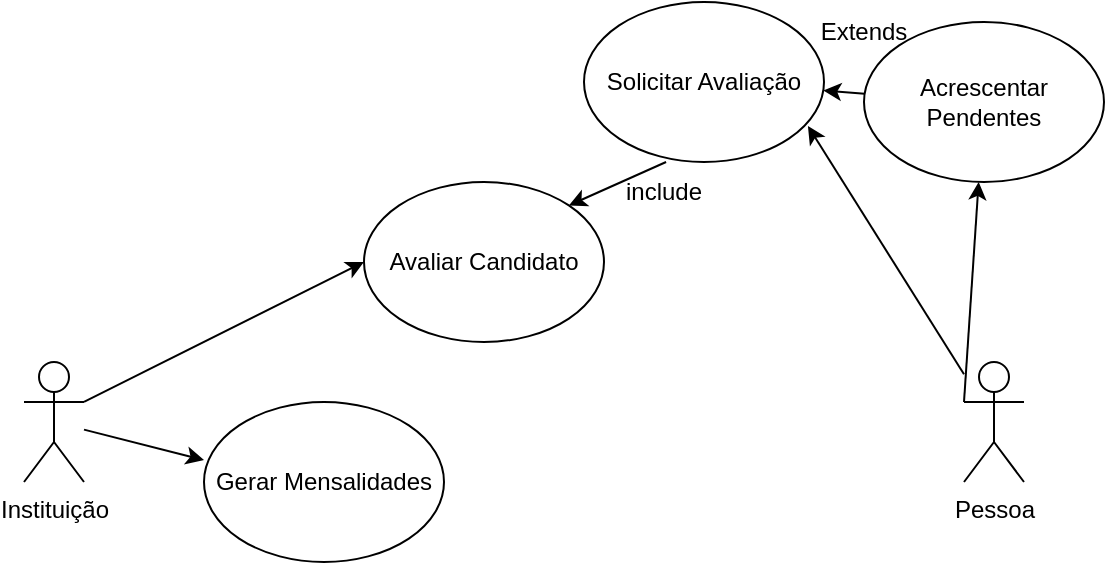 <mxfile version="21.2.6" type="github">
  <diagram name="Página-1" id="FYVW6FhbBVzhqVDmXnn-">
    <mxGraphModel dx="880" dy="484" grid="1" gridSize="10" guides="1" tooltips="1" connect="1" arrows="1" fold="1" page="1" pageScale="1" pageWidth="827" pageHeight="1169" math="0" shadow="0">
      <root>
        <mxCell id="0" />
        <mxCell id="1" parent="0" />
        <mxCell id="Wt9r3CEBOYQ-TrDpD4bI-1" value="Pessoa" style="shape=umlActor;verticalLabelPosition=bottom;verticalAlign=top;html=1;outlineConnect=0;" parent="1" vertex="1">
          <mxGeometry x="520" y="230" width="30" height="60" as="geometry" />
        </mxCell>
        <mxCell id="Wt9r3CEBOYQ-TrDpD4bI-2" value="Solicitar Avaliação" style="ellipse;whiteSpace=wrap;html=1;" parent="1" vertex="1">
          <mxGeometry x="330" y="50" width="120" height="80" as="geometry" />
        </mxCell>
        <mxCell id="Wt9r3CEBOYQ-TrDpD4bI-3" value="Acrescentar Pendentes" style="ellipse;whiteSpace=wrap;html=1;" parent="1" vertex="1">
          <mxGeometry x="470" y="60" width="120" height="80" as="geometry" />
        </mxCell>
        <mxCell id="Wt9r3CEBOYQ-TrDpD4bI-4" value="Instituição" style="shape=umlActor;verticalLabelPosition=bottom;verticalAlign=top;html=1;outlineConnect=0;" parent="1" vertex="1">
          <mxGeometry x="50" y="230" width="30" height="60" as="geometry" />
        </mxCell>
        <mxCell id="Wt9r3CEBOYQ-TrDpD4bI-6" value="Avaliar Candidato" style="ellipse;whiteSpace=wrap;html=1;" parent="1" vertex="1">
          <mxGeometry x="220" y="140" width="120" height="80" as="geometry" />
        </mxCell>
        <mxCell id="Wt9r3CEBOYQ-TrDpD4bI-7" value="Gerar Mensalidades" style="ellipse;whiteSpace=wrap;html=1;" parent="1" vertex="1">
          <mxGeometry x="140" y="250" width="120" height="80" as="geometry" />
        </mxCell>
        <mxCell id="Wt9r3CEBOYQ-TrDpD4bI-8" value="" style="endArrow=classic;html=1;rounded=0;exitX=1;exitY=0.333;exitDx=0;exitDy=0;exitPerimeter=0;entryX=0;entryY=0.5;entryDx=0;entryDy=0;" parent="1" source="Wt9r3CEBOYQ-TrDpD4bI-4" target="Wt9r3CEBOYQ-TrDpD4bI-6" edge="1">
          <mxGeometry width="50" height="50" relative="1" as="geometry">
            <mxPoint x="390" y="270" as="sourcePoint" />
            <mxPoint x="260" y="210" as="targetPoint" />
          </mxGeometry>
        </mxCell>
        <mxCell id="Wt9r3CEBOYQ-TrDpD4bI-9" value="" style="endArrow=classic;html=1;rounded=0;entryX=0;entryY=0.363;entryDx=0;entryDy=0;entryPerimeter=0;" parent="1" source="Wt9r3CEBOYQ-TrDpD4bI-4" target="Wt9r3CEBOYQ-TrDpD4bI-7" edge="1">
          <mxGeometry width="50" height="50" relative="1" as="geometry">
            <mxPoint x="390" y="270" as="sourcePoint" />
            <mxPoint x="440" y="220" as="targetPoint" />
          </mxGeometry>
        </mxCell>
        <mxCell id="Wt9r3CEBOYQ-TrDpD4bI-10" value="" style="endArrow=classic;html=1;rounded=0;" parent="1" source="Wt9r3CEBOYQ-TrDpD4bI-3" target="Wt9r3CEBOYQ-TrDpD4bI-2" edge="1">
          <mxGeometry width="50" height="50" relative="1" as="geometry">
            <mxPoint x="390" y="270" as="sourcePoint" />
            <mxPoint x="440" y="220" as="targetPoint" />
          </mxGeometry>
        </mxCell>
        <mxCell id="Wt9r3CEBOYQ-TrDpD4bI-11" value="" style="endArrow=classic;html=1;rounded=0;exitX=0.342;exitY=1;exitDx=0;exitDy=0;exitPerimeter=0;entryX=1;entryY=0;entryDx=0;entryDy=0;" parent="1" source="Wt9r3CEBOYQ-TrDpD4bI-2" target="Wt9r3CEBOYQ-TrDpD4bI-6" edge="1">
          <mxGeometry width="50" height="50" relative="1" as="geometry">
            <mxPoint x="390" y="270" as="sourcePoint" />
            <mxPoint x="440" y="220" as="targetPoint" />
          </mxGeometry>
        </mxCell>
        <mxCell id="Wt9r3CEBOYQ-TrDpD4bI-12" value="" style="endArrow=classic;html=1;rounded=0;exitX=0;exitY=0.333;exitDx=0;exitDy=0;exitPerimeter=0;" parent="1" source="Wt9r3CEBOYQ-TrDpD4bI-1" target="Wt9r3CEBOYQ-TrDpD4bI-3" edge="1">
          <mxGeometry width="50" height="50" relative="1" as="geometry">
            <mxPoint x="700" y="210" as="sourcePoint" />
            <mxPoint x="440" y="220" as="targetPoint" />
          </mxGeometry>
        </mxCell>
        <mxCell id="Wt9r3CEBOYQ-TrDpD4bI-13" value="" style="endArrow=classic;html=1;rounded=0;entryX=0.933;entryY=0.775;entryDx=0;entryDy=0;entryPerimeter=0;" parent="1" source="Wt9r3CEBOYQ-TrDpD4bI-1" target="Wt9r3CEBOYQ-TrDpD4bI-2" edge="1">
          <mxGeometry width="50" height="50" relative="1" as="geometry">
            <mxPoint x="390" y="270" as="sourcePoint" />
            <mxPoint x="440" y="220" as="targetPoint" />
          </mxGeometry>
        </mxCell>
        <mxCell id="Wp2Th7n6cIjulwchXzQM-1" value="include" style="text;html=1;strokeColor=none;fillColor=none;align=center;verticalAlign=middle;whiteSpace=wrap;rounded=0;" vertex="1" parent="1">
          <mxGeometry x="340" y="130" width="60" height="30" as="geometry" />
        </mxCell>
        <mxCell id="Wp2Th7n6cIjulwchXzQM-3" value="Extends" style="text;html=1;strokeColor=none;fillColor=none;align=center;verticalAlign=middle;whiteSpace=wrap;rounded=0;" vertex="1" parent="1">
          <mxGeometry x="440" y="50" width="60" height="30" as="geometry" />
        </mxCell>
      </root>
    </mxGraphModel>
  </diagram>
</mxfile>
